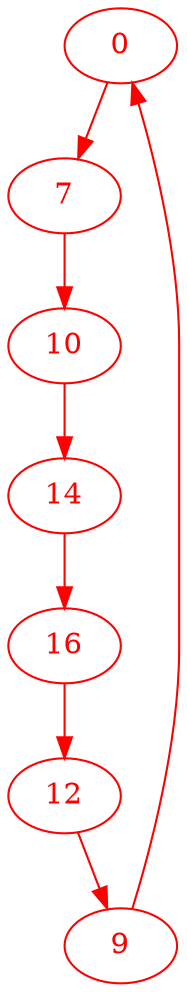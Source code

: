 digraph g{
node [color = red, fontcolor=red]; 0 7 9 10 12 14 16 ;
0 -> 7 [color=red] ;
7 -> 10 [color=red] ;
9 -> 0 [color=red] ;
10 -> 14 [color=red] ;
12 -> 9 [color=red] ;
14 -> 16 [color=red] ;
16 -> 12 [color=red] ;
}